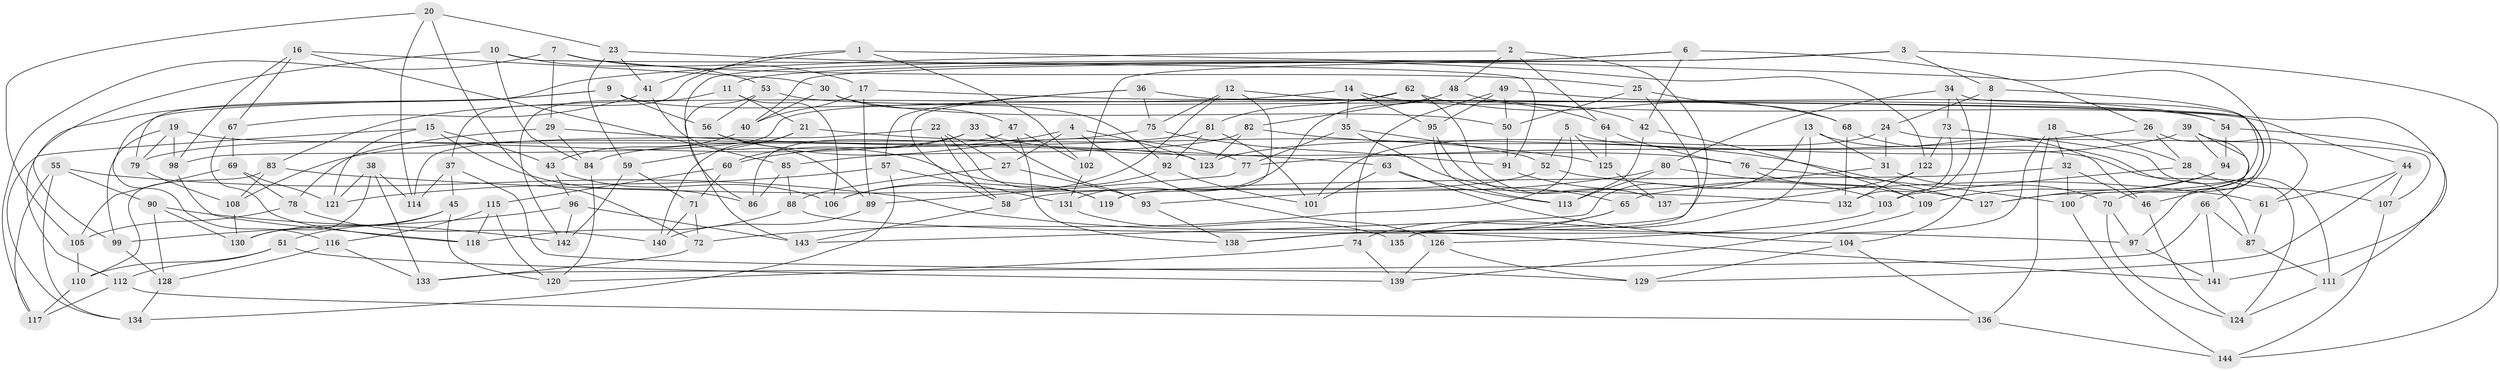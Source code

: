 // Generated by graph-tools (version 1.1) at 2025/26/03/09/25 03:26:57]
// undirected, 144 vertices, 288 edges
graph export_dot {
graph [start="1"]
  node [color=gray90,style=filled];
  1;
  2;
  3;
  4;
  5;
  6;
  7;
  8;
  9;
  10;
  11;
  12;
  13;
  14;
  15;
  16;
  17;
  18;
  19;
  20;
  21;
  22;
  23;
  24;
  25;
  26;
  27;
  28;
  29;
  30;
  31;
  32;
  33;
  34;
  35;
  36;
  37;
  38;
  39;
  40;
  41;
  42;
  43;
  44;
  45;
  46;
  47;
  48;
  49;
  50;
  51;
  52;
  53;
  54;
  55;
  56;
  57;
  58;
  59;
  60;
  61;
  62;
  63;
  64;
  65;
  66;
  67;
  68;
  69;
  70;
  71;
  72;
  73;
  74;
  75;
  76;
  77;
  78;
  79;
  80;
  81;
  82;
  83;
  84;
  85;
  86;
  87;
  88;
  89;
  90;
  91;
  92;
  93;
  94;
  95;
  96;
  97;
  98;
  99;
  100;
  101;
  102;
  103;
  104;
  105;
  106;
  107;
  108;
  109;
  110;
  111;
  112;
  113;
  114;
  115;
  116;
  117;
  118;
  119;
  120;
  121;
  122;
  123;
  124;
  125;
  126;
  127;
  128;
  129;
  130;
  131;
  132;
  133;
  134;
  135;
  136;
  137;
  138;
  139;
  140;
  141;
  142;
  143;
  144;
  1 -- 37;
  1 -- 102;
  1 -- 41;
  1 -- 100;
  2 -- 138;
  2 -- 79;
  2 -- 64;
  2 -- 48;
  3 -- 8;
  3 -- 144;
  3 -- 40;
  3 -- 102;
  4 -- 27;
  4 -- 126;
  4 -- 60;
  4 -- 123;
  5 -- 125;
  5 -- 124;
  5 -- 72;
  5 -- 52;
  6 -- 86;
  6 -- 42;
  6 -- 11;
  6 -- 26;
  7 -- 17;
  7 -- 29;
  7 -- 25;
  7 -- 117;
  8 -- 24;
  8 -- 104;
  8 -- 127;
  9 -- 92;
  9 -- 56;
  9 -- 112;
  9 -- 116;
  10 -- 91;
  10 -- 99;
  10 -- 84;
  10 -- 53;
  11 -- 21;
  11 -- 106;
  11 -- 142;
  12 -- 106;
  12 -- 64;
  12 -- 119;
  12 -- 75;
  13 -- 143;
  13 -- 31;
  13 -- 135;
  13 -- 46;
  14 -- 35;
  14 -- 83;
  14 -- 95;
  14 -- 42;
  15 -- 121;
  15 -- 43;
  15 -- 134;
  15 -- 86;
  16 -- 30;
  16 -- 67;
  16 -- 85;
  16 -- 98;
  17 -- 40;
  17 -- 44;
  17 -- 89;
  18 -- 32;
  18 -- 136;
  18 -- 28;
  18 -- 135;
  19 -- 123;
  19 -- 99;
  19 -- 98;
  19 -- 79;
  20 -- 23;
  20 -- 72;
  20 -- 105;
  20 -- 114;
  21 -- 125;
  21 -- 140;
  21 -- 59;
  22 -- 114;
  22 -- 119;
  22 -- 58;
  22 -- 27;
  23 -- 59;
  23 -- 41;
  23 -- 122;
  24 -- 107;
  24 -- 101;
  24 -- 31;
  25 -- 50;
  25 -- 135;
  25 -- 68;
  26 -- 66;
  26 -- 28;
  26 -- 77;
  27 -- 88;
  27 -- 93;
  28 -- 107;
  28 -- 103;
  29 -- 78;
  29 -- 63;
  29 -- 84;
  30 -- 50;
  30 -- 47;
  30 -- 40;
  31 -- 65;
  31 -- 70;
  32 -- 46;
  32 -- 119;
  32 -- 100;
  33 -- 76;
  33 -- 79;
  33 -- 93;
  33 -- 60;
  34 -- 103;
  34 -- 73;
  34 -- 80;
  34 -- 97;
  35 -- 52;
  35 -- 77;
  35 -- 65;
  36 -- 57;
  36 -- 46;
  36 -- 58;
  36 -- 75;
  37 -- 45;
  37 -- 129;
  37 -- 114;
  38 -- 114;
  38 -- 133;
  38 -- 121;
  38 -- 130;
  39 -- 94;
  39 -- 123;
  39 -- 61;
  39 -- 70;
  40 -- 43;
  41 -- 67;
  41 -- 89;
  42 -- 109;
  42 -- 113;
  43 -- 106;
  43 -- 96;
  44 -- 61;
  44 -- 107;
  44 -- 129;
  45 -- 120;
  45 -- 130;
  45 -- 51;
  46 -- 124;
  47 -- 102;
  47 -- 138;
  47 -- 86;
  48 -- 141;
  48 -- 131;
  48 -- 82;
  49 -- 95;
  49 -- 74;
  49 -- 54;
  49 -- 50;
  50 -- 91;
  51 -- 112;
  51 -- 139;
  51 -- 110;
  52 -- 61;
  52 -- 58;
  53 -- 54;
  53 -- 143;
  53 -- 56;
  54 -- 111;
  54 -- 94;
  55 -- 141;
  55 -- 117;
  55 -- 90;
  55 -- 134;
  56 -- 77;
  56 -- 119;
  57 -- 131;
  57 -- 121;
  57 -- 134;
  58 -- 143;
  59 -- 71;
  59 -- 142;
  60 -- 115;
  60 -- 71;
  61 -- 87;
  62 -- 81;
  62 -- 137;
  62 -- 98;
  62 -- 68;
  63 -- 101;
  63 -- 104;
  63 -- 113;
  64 -- 125;
  64 -- 76;
  65 -- 74;
  65 -- 138;
  66 -- 87;
  66 -- 133;
  66 -- 141;
  67 -- 69;
  67 -- 118;
  68 -- 87;
  68 -- 132;
  69 -- 121;
  69 -- 78;
  69 -- 105;
  70 -- 97;
  70 -- 124;
  71 -- 72;
  71 -- 140;
  72 -- 133;
  73 -- 122;
  73 -- 132;
  73 -- 111;
  74 -- 120;
  74 -- 139;
  75 -- 91;
  75 -- 84;
  76 -- 100;
  76 -- 109;
  77 -- 89;
  78 -- 140;
  78 -- 105;
  79 -- 108;
  80 -- 127;
  80 -- 113;
  80 -- 93;
  81 -- 101;
  81 -- 92;
  81 -- 108;
  82 -- 127;
  82 -- 123;
  82 -- 85;
  83 -- 108;
  83 -- 110;
  83 -- 132;
  84 -- 120;
  85 -- 86;
  85 -- 88;
  87 -- 111;
  88 -- 97;
  88 -- 118;
  89 -- 140;
  90 -- 128;
  90 -- 142;
  90 -- 130;
  91 -- 103;
  92 -- 106;
  92 -- 101;
  93 -- 138;
  94 -- 127;
  94 -- 109;
  95 -- 137;
  95 -- 113;
  96 -- 99;
  96 -- 143;
  96 -- 142;
  97 -- 141;
  98 -- 118;
  99 -- 128;
  100 -- 144;
  102 -- 131;
  103 -- 126;
  104 -- 136;
  104 -- 129;
  105 -- 110;
  107 -- 144;
  108 -- 130;
  109 -- 139;
  110 -- 117;
  111 -- 124;
  112 -- 117;
  112 -- 136;
  115 -- 118;
  115 -- 120;
  115 -- 116;
  116 -- 128;
  116 -- 133;
  122 -- 132;
  122 -- 137;
  125 -- 137;
  126 -- 139;
  126 -- 129;
  128 -- 134;
  131 -- 135;
  136 -- 144;
}
